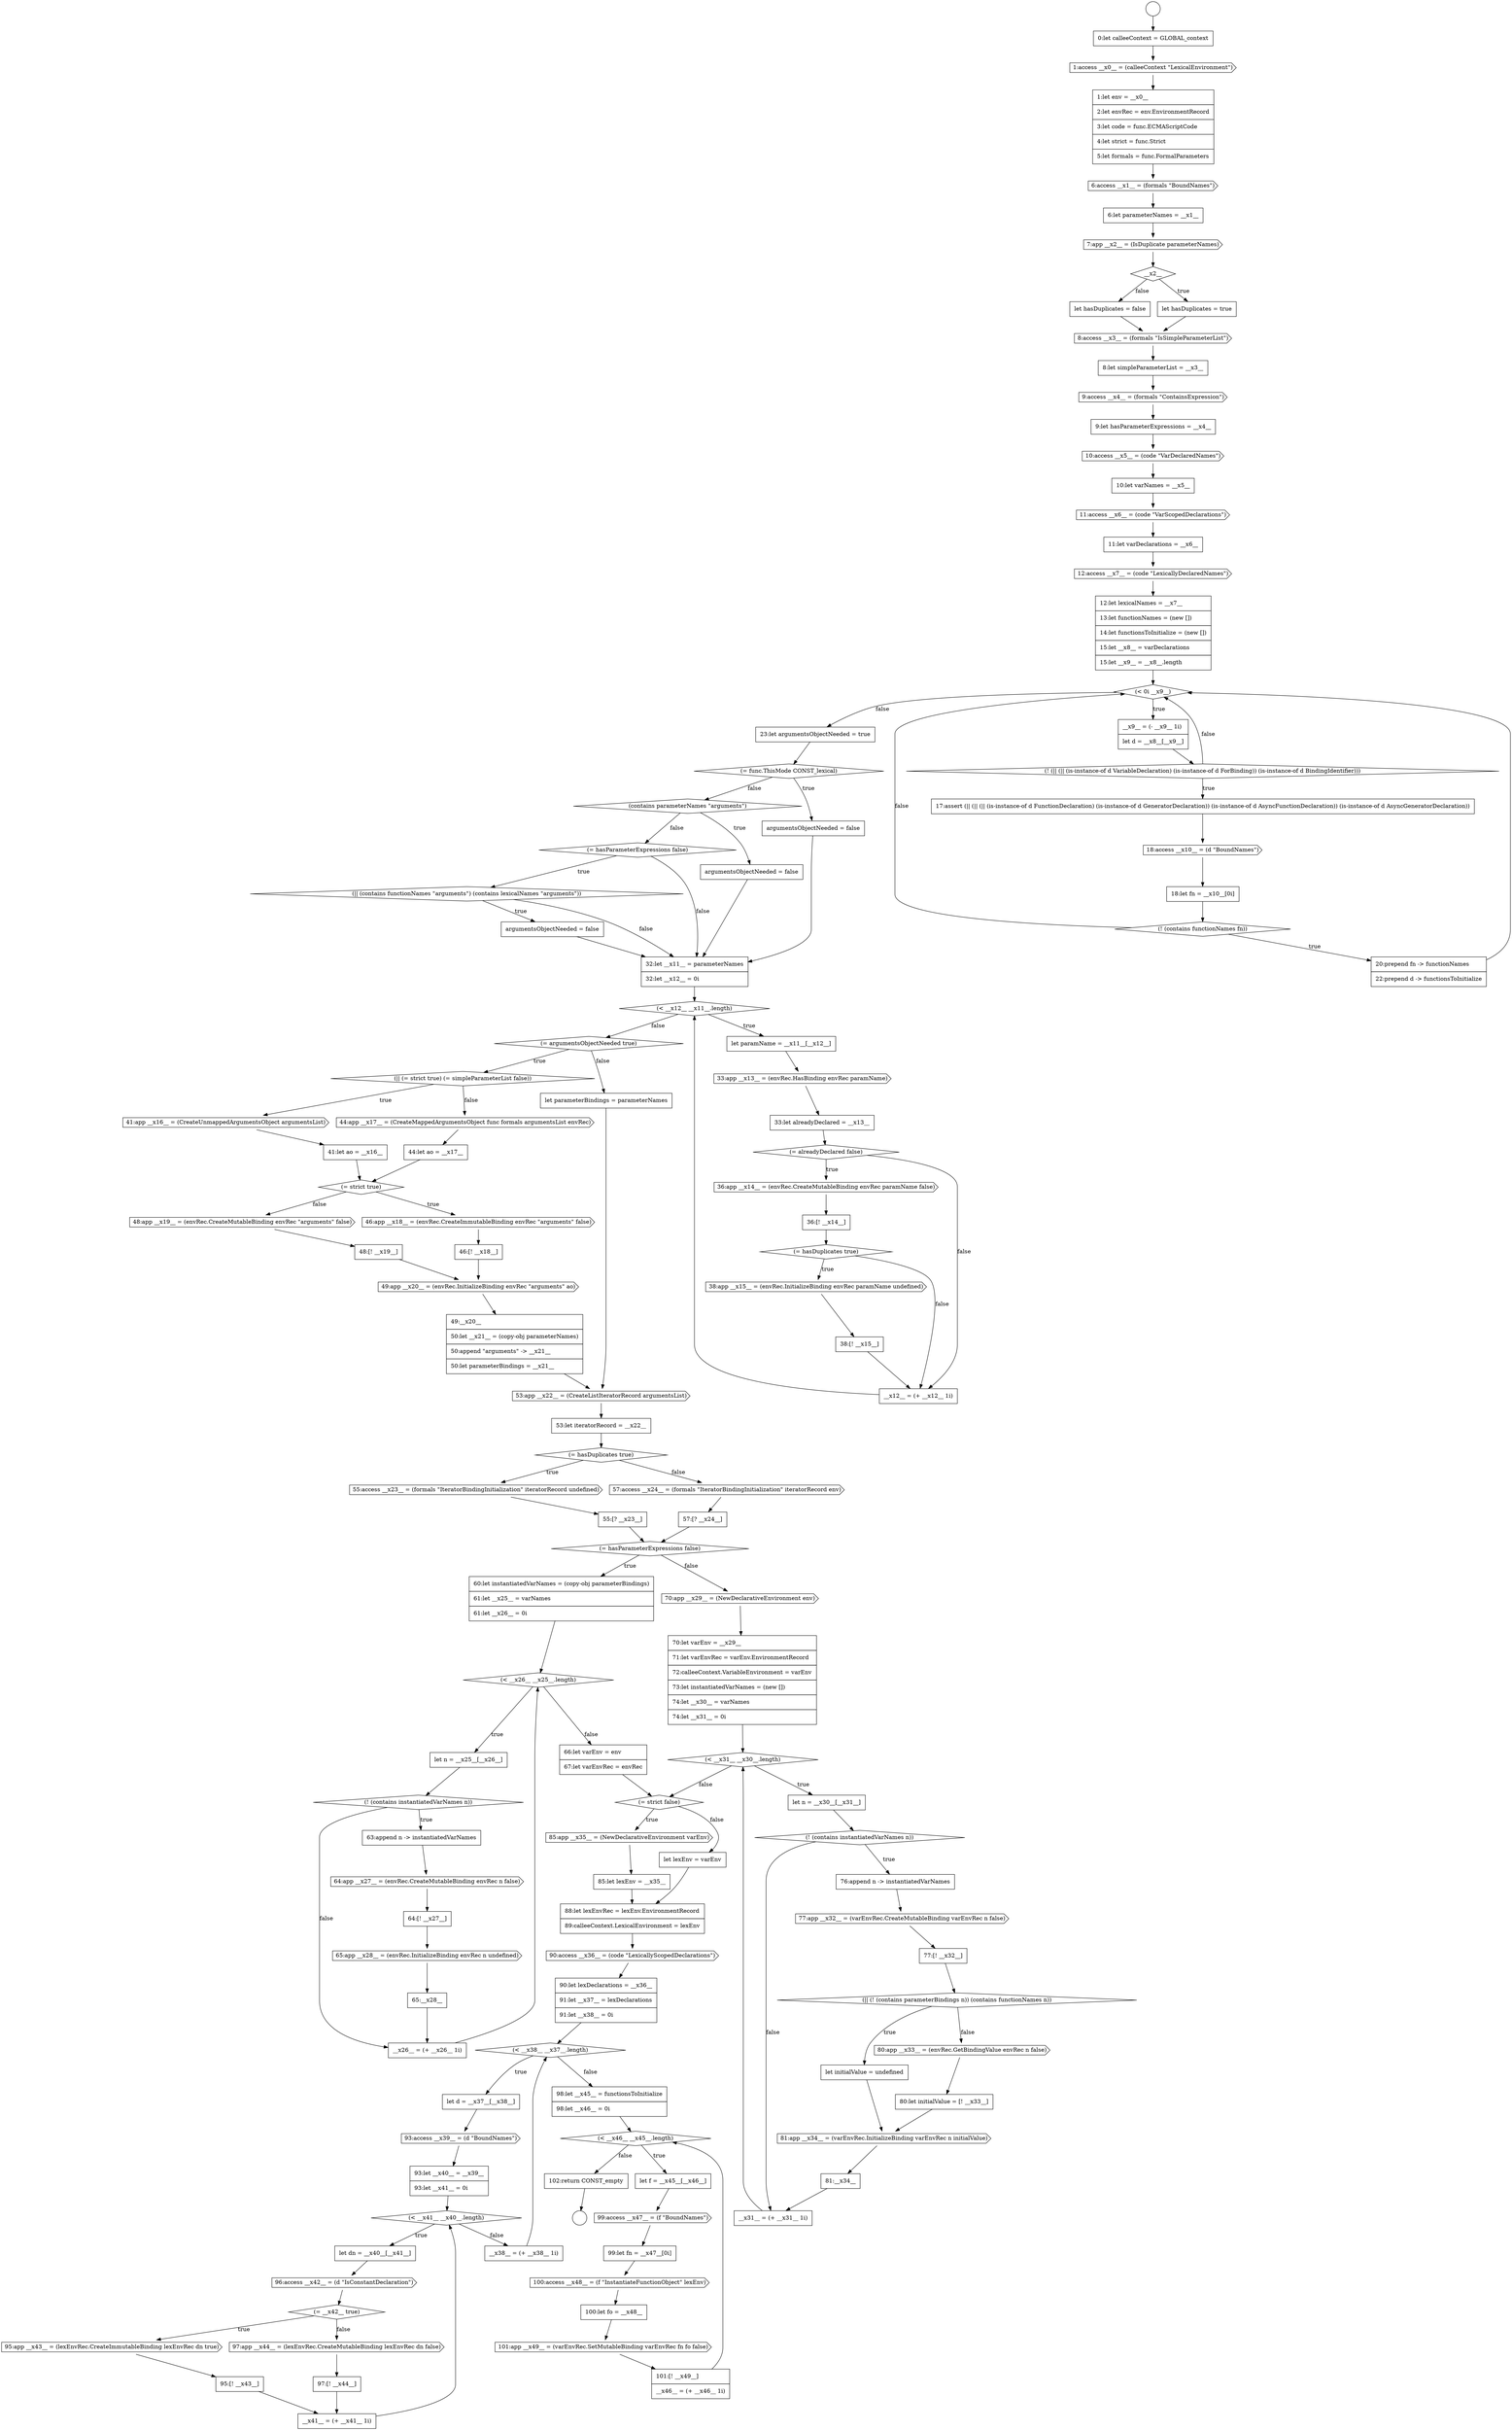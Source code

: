 digraph {
  node69 [shape=none, margin=0, label=<<font color="black">
    <table border="0" cellborder="1" cellspacing="0" cellpadding="10">
      <tr><td align="left">57:[? __x24__]</td></tr>
    </table>
  </font>> color="black" fillcolor="white" style=filled]
  node101 [shape=none, margin=0, label=<<font color="black">
    <table border="0" cellborder="1" cellspacing="0" cellpadding="10">
      <tr><td align="left">88:let lexEnvRec = lexEnv.EnvironmentRecord</td></tr>
      <tr><td align="left">89:calleeContext.LexicalEnvironment = lexEnv</td></tr>
    </table>
  </font>> color="black" fillcolor="white" style=filled]
  node0 [shape=circle label=" " color="black" fillcolor="white" style=filled]
  node88 [shape=cds, label=<<font color="black">77:app __x32__ = (varEnvRec.CreateMutableBinding varEnvRec n false)</font>> color="black" fillcolor="white" style=filled]
  node115 [shape=none, margin=0, label=<<font color="black">
    <table border="0" cellborder="1" cellspacing="0" cellpadding="10">
      <tr><td align="left">97:[! __x44__]</td></tr>
    </table>
  </font>> color="black" fillcolor="white" style=filled]
  node5 [shape=cds, label=<<font color="black">6:access __x1__ = (formals &quot;BoundNames&quot;)</font>> color="black" fillcolor="white" style=filled]
  node120 [shape=none, margin=0, label=<<font color="black">
    <table border="0" cellborder="1" cellspacing="0" cellpadding="10">
      <tr><td align="left">let f = __x45__[__x46__]</td></tr>
    </table>
  </font>> color="black" fillcolor="white" style=filled]
  node10 [shape=none, margin=0, label=<<font color="black">
    <table border="0" cellborder="1" cellspacing="0" cellpadding="10">
      <tr><td align="left">let hasDuplicates = false</td></tr>
    </table>
  </font>> color="black" fillcolor="white" style=filled]
  node56 [shape=cds, label=<<font color="black">46:app __x18__ = (envRec.CreateImmutableBinding envRec &quot;arguments&quot; false)</font>> color="black" fillcolor="white" style=filled]
  node42 [shape=diamond, label=<<font color="black">(= alreadyDeclared false)</font>> color="black" fillcolor="white" style=filled]
  node24 [shape=none, margin=0, label=<<font color="black">
    <table border="0" cellborder="1" cellspacing="0" cellpadding="10">
      <tr><td align="left">17:assert (|| (|| (|| (is-instance-of d FunctionDeclaration) (is-instance-of d GeneratorDeclaration)) (is-instance-of d AsyncFunctionDeclaration)) (is-instance-of d AsyncGeneratorDeclaration))</td></tr>
    </table>
  </font>> color="black" fillcolor="white" style=filled]
  node37 [shape=none, margin=0, label=<<font color="black">
    <table border="0" cellborder="1" cellspacing="0" cellpadding="10">
      <tr><td align="left">32:let __x11__ = parameterNames</td></tr>
      <tr><td align="left">32:let __x12__ = 0i</td></tr>
    </table>
  </font>> color="black" fillcolor="white" style=filled]
  node25 [shape=cds, label=<<font color="black">18:access __x10__ = (d &quot;BoundNames&quot;)</font>> color="black" fillcolor="white" style=filled]
  node52 [shape=none, margin=0, label=<<font color="black">
    <table border="0" cellborder="1" cellspacing="0" cellpadding="10">
      <tr><td align="left">41:let ao = __x16__</td></tr>
    </table>
  </font>> color="black" fillcolor="white" style=filled]
  node14 [shape=none, margin=0, label=<<font color="black">
    <table border="0" cellborder="1" cellspacing="0" cellpadding="10">
      <tr><td align="left">9:let hasParameterExpressions = __x4__</td></tr>
    </table>
  </font>> color="black" fillcolor="white" style=filled]
  node110 [shape=cds, label=<<font color="black">96:access __x42__ = (d &quot;IsConstantDeclaration&quot;)</font>> color="black" fillcolor="white" style=filled]
  node125 [shape=cds, label=<<font color="black">101:app __x49__ = (varEnvRec.SetMutableBinding varEnvRec fn fo false)</font>> color="black" fillcolor="white" style=filled]
  node20 [shape=none, margin=0, label=<<font color="black">
    <table border="0" cellborder="1" cellspacing="0" cellpadding="10">
      <tr><td align="left">12:let lexicalNames = __x7__</td></tr>
      <tr><td align="left">13:let functionNames = (new [])</td></tr>
      <tr><td align="left">14:let functionsToInitialize = (new [])</td></tr>
      <tr><td align="left">15:let __x8__ = varDeclarations</td></tr>
      <tr><td align="left">15:let __x9__ = __x8__.length</td></tr>
    </table>
  </font>> color="black" fillcolor="white" style=filled]
  node46 [shape=cds, label=<<font color="black">38:app __x15__ = (envRec.InitializeBinding envRec paramName undefined)</font>> color="black" fillcolor="white" style=filled]
  node93 [shape=none, margin=0, label=<<font color="black">
    <table border="0" cellborder="1" cellspacing="0" cellpadding="10">
      <tr><td align="left">80:let initialValue = [! __x33__]</td></tr>
    </table>
  </font>> color="black" fillcolor="white" style=filled]
  node57 [shape=none, margin=0, label=<<font color="black">
    <table border="0" cellborder="1" cellspacing="0" cellpadding="10">
      <tr><td align="left">46:[! __x18__]</td></tr>
    </table>
  </font>> color="black" fillcolor="white" style=filled]
  node78 [shape=cds, label=<<font color="black">65:app __x28__ = (envRec.InitializeBinding envRec n undefined)</font>> color="black" fillcolor="white" style=filled]
  node29 [shape=none, margin=0, label=<<font color="black">
    <table border="0" cellborder="1" cellspacing="0" cellpadding="10">
      <tr><td align="left">23:let argumentsObjectNeeded = true</td></tr>
    </table>
  </font>> color="black" fillcolor="white" style=filled]
  node106 [shape=cds, label=<<font color="black">93:access __x39__ = (d &quot;BoundNames&quot;)</font>> color="black" fillcolor="white" style=filled]
  node121 [shape=cds, label=<<font color="black">99:access __x47__ = (f &quot;BoundNames&quot;)</font>> color="black" fillcolor="white" style=filled]
  node84 [shape=diamond, label=<<font color="black">(&lt; __x31__ __x30__.length)</font>> color="black" fillcolor="white" style=filled]
  node61 [shape=none, margin=0, label=<<font color="black">
    <table border="0" cellborder="1" cellspacing="0" cellpadding="10">
      <tr><td align="left">49:__x20__</td></tr>
      <tr><td align="left">50:let __x21__ = (copy-obj parameterNames)</td></tr>
      <tr><td align="left">50:append &quot;arguments&quot; -&gt; __x21__</td></tr>
      <tr><td align="left">50:let parameterBindings = __x21__</td></tr>
    </table>
  </font>> color="black" fillcolor="white" style=filled]
  node89 [shape=none, margin=0, label=<<font color="black">
    <table border="0" cellborder="1" cellspacing="0" cellpadding="10">
      <tr><td align="left">77:[! __x32__]</td></tr>
    </table>
  </font>> color="black" fillcolor="white" style=filled]
  node116 [shape=none, margin=0, label=<<font color="black">
    <table border="0" cellborder="1" cellspacing="0" cellpadding="10">
      <tr><td align="left">__x41__ = (+ __x41__ 1i)</td></tr>
    </table>
  </font>> color="black" fillcolor="white" style=filled]
  node1 [shape=circle label=" " color="black" fillcolor="white" style=filled]
  node74 [shape=diamond, label=<<font color="black">(! (contains instantiatedVarNames n))</font>> color="black" fillcolor="white" style=filled]
  node6 [shape=none, margin=0, label=<<font color="black">
    <table border="0" cellborder="1" cellspacing="0" cellpadding="10">
      <tr><td align="left">6:let parameterNames = __x1__</td></tr>
    </table>
  </font>> color="black" fillcolor="white" style=filled]
  node85 [shape=none, margin=0, label=<<font color="black">
    <table border="0" cellborder="1" cellspacing="0" cellpadding="10">
      <tr><td align="left">let n = __x30__[__x31__]</td></tr>
    </table>
  </font>> color="black" fillcolor="white" style=filled]
  node102 [shape=cds, label=<<font color="black">90:access __x36__ = (code &quot;LexicallyScopedDeclarations&quot;)</font>> color="black" fillcolor="white" style=filled]
  node60 [shape=cds, label=<<font color="black">49:app __x20__ = (envRec.InitializeBinding envRec &quot;arguments&quot; ao)</font>> color="black" fillcolor="white" style=filled]
  node117 [shape=none, margin=0, label=<<font color="black">
    <table border="0" cellborder="1" cellspacing="0" cellpadding="10">
      <tr><td align="left">__x38__ = (+ __x38__ 1i)</td></tr>
    </table>
  </font>> color="black" fillcolor="white" style=filled]
  node70 [shape=diamond, label=<<font color="black">(= hasParameterExpressions false)</font>> color="black" fillcolor="white" style=filled]
  node21 [shape=diamond, label=<<font color="black">(&lt; 0i __x9__)</font>> color="black" fillcolor="white" style=filled]
  node33 [shape=none, margin=0, label=<<font color="black">
    <table border="0" cellborder="1" cellspacing="0" cellpadding="10">
      <tr><td align="left">argumentsObjectNeeded = false</td></tr>
    </table>
  </font>> color="black" fillcolor="white" style=filled]
  node28 [shape=none, margin=0, label=<<font color="black">
    <table border="0" cellborder="1" cellspacing="0" cellpadding="10">
      <tr><td align="left">20:prepend fn -&gt; functionNames</td></tr>
      <tr><td align="left">22:prepend d -&gt; functionsToInitialize</td></tr>
    </table>
  </font>> color="black" fillcolor="white" style=filled]
  node38 [shape=diamond, label=<<font color="black">(&lt; __x12__ __x11__.length)</font>> color="black" fillcolor="white" style=filled]
  node92 [shape=cds, label=<<font color="black">80:app __x33__ = (envRec.GetBindingValue envRec n false)</font>> color="black" fillcolor="white" style=filled]
  node65 [shape=diamond, label=<<font color="black">(= hasDuplicates true)</font>> color="black" fillcolor="white" style=filled]
  node97 [shape=diamond, label=<<font color="black">(= strict false)</font>> color="black" fillcolor="white" style=filled]
  node9 [shape=none, margin=0, label=<<font color="black">
    <table border="0" cellborder="1" cellspacing="0" cellpadding="10">
      <tr><td align="left">let hasDuplicates = true</td></tr>
    </table>
  </font>> color="black" fillcolor="white" style=filled]
  node53 [shape=cds, label=<<font color="black">44:app __x17__ = (CreateMappedArgumentsObject func formals argumentsList envRec)</font>> color="black" fillcolor="white" style=filled]
  node109 [shape=none, margin=0, label=<<font color="black">
    <table border="0" cellborder="1" cellspacing="0" cellpadding="10">
      <tr><td align="left">let dn = __x40__[__x41__]</td></tr>
    </table>
  </font>> color="black" fillcolor="white" style=filled]
  node124 [shape=none, margin=0, label=<<font color="black">
    <table border="0" cellborder="1" cellspacing="0" cellpadding="10">
      <tr><td align="left">100:let fo = __x48__</td></tr>
    </table>
  </font>> color="black" fillcolor="white" style=filled]
  node77 [shape=none, margin=0, label=<<font color="black">
    <table border="0" cellborder="1" cellspacing="0" cellpadding="10">
      <tr><td align="left">64:[! __x27__]</td></tr>
    </table>
  </font>> color="black" fillcolor="white" style=filled]
  node96 [shape=none, margin=0, label=<<font color="black">
    <table border="0" cellborder="1" cellspacing="0" cellpadding="10">
      <tr><td align="left">__x31__ = (+ __x31__ 1i)</td></tr>
    </table>
  </font>> color="black" fillcolor="white" style=filled]
  node13 [shape=cds, label=<<font color="black">9:access __x4__ = (formals &quot;ContainsExpression&quot;)</font>> color="black" fillcolor="white" style=filled]
  node41 [shape=none, margin=0, label=<<font color="black">
    <table border="0" cellborder="1" cellspacing="0" cellpadding="10">
      <tr><td align="left">33:let alreadyDeclared = __x13__</td></tr>
    </table>
  </font>> color="black" fillcolor="white" style=filled]
  node73 [shape=none, margin=0, label=<<font color="black">
    <table border="0" cellborder="1" cellspacing="0" cellpadding="10">
      <tr><td align="left">let n = __x25__[__x26__]</td></tr>
    </table>
  </font>> color="black" fillcolor="white" style=filled]
  node105 [shape=none, margin=0, label=<<font color="black">
    <table border="0" cellborder="1" cellspacing="0" cellpadding="10">
      <tr><td align="left">let d = __x37__[__x38__]</td></tr>
    </table>
  </font>> color="black" fillcolor="white" style=filled]
  node2 [shape=none, margin=0, label=<<font color="black">
    <table border="0" cellborder="1" cellspacing="0" cellpadding="10">
      <tr><td align="left">0:let calleeContext = GLOBAL_context</td></tr>
    </table>
  </font>> color="black" fillcolor="white" style=filled]
  node45 [shape=diamond, label=<<font color="black">(= hasDuplicates true)</font>> color="black" fillcolor="white" style=filled]
  node64 [shape=none, margin=0, label=<<font color="black">
    <table border="0" cellborder="1" cellspacing="0" cellpadding="10">
      <tr><td align="left">53:let iteratorRecord = __x22__</td></tr>
    </table>
  </font>> color="black" fillcolor="white" style=filled]
  node17 [shape=cds, label=<<font color="black">11:access __x6__ = (code &quot;VarScopedDeclarations&quot;)</font>> color="black" fillcolor="white" style=filled]
  node32 [shape=diamond, label=<<font color="black">(contains parameterNames &quot;arguments&quot;)</font>> color="black" fillcolor="white" style=filled]
  node34 [shape=diamond, label=<<font color="black">(= hasParameterExpressions false)</font>> color="black" fillcolor="white" style=filled]
  node22 [shape=none, margin=0, label=<<font color="black">
    <table border="0" cellborder="1" cellspacing="0" cellpadding="10">
      <tr><td align="left">__x9__ = (- __x9__ 1i)</td></tr>
      <tr><td align="left">let d = __x8__[__x9__]</td></tr>
    </table>
  </font>> color="black" fillcolor="white" style=filled]
  node44 [shape=none, margin=0, label=<<font color="black">
    <table border="0" cellborder="1" cellspacing="0" cellpadding="10">
      <tr><td align="left">36:[! __x14__]</td></tr>
    </table>
  </font>> color="black" fillcolor="white" style=filled]
  node27 [shape=diamond, label=<<font color="black">(! (contains functionNames fn))</font>> color="black" fillcolor="white" style=filled]
  node59 [shape=none, margin=0, label=<<font color="black">
    <table border="0" cellborder="1" cellspacing="0" cellpadding="10">
      <tr><td align="left">48:[! __x19__]</td></tr>
    </table>
  </font>> color="black" fillcolor="white" style=filled]
  node118 [shape=none, margin=0, label=<<font color="black">
    <table border="0" cellborder="1" cellspacing="0" cellpadding="10">
      <tr><td align="left">98:let __x45__ = functionsToInitialize</td></tr>
      <tr><td align="left">98:let __x46__ = 0i</td></tr>
    </table>
  </font>> color="black" fillcolor="white" style=filled]
  node71 [shape=none, margin=0, label=<<font color="black">
    <table border="0" cellborder="1" cellspacing="0" cellpadding="10">
      <tr><td align="left">60:let instantiatedVarNames = (copy-obj parameterBindings)</td></tr>
      <tr><td align="left">61:let __x25__ = varNames</td></tr>
      <tr><td align="left">61:let __x26__ = 0i</td></tr>
    </table>
  </font>> color="black" fillcolor="white" style=filled]
  node12 [shape=none, margin=0, label=<<font color="black">
    <table border="0" cellborder="1" cellspacing="0" cellpadding="10">
      <tr><td align="left">8:let simpleParameterList = __x3__</td></tr>
    </table>
  </font>> color="black" fillcolor="white" style=filled]
  node54 [shape=none, margin=0, label=<<font color="black">
    <table border="0" cellborder="1" cellspacing="0" cellpadding="10">
      <tr><td align="left">44:let ao = __x17__</td></tr>
    </table>
  </font>> color="black" fillcolor="white" style=filled]
  node49 [shape=diamond, label=<<font color="black">(= argumentsObjectNeeded true)</font>> color="black" fillcolor="white" style=filled]
  node86 [shape=diamond, label=<<font color="black">(! (contains instantiatedVarNames n))</font>> color="black" fillcolor="white" style=filled]
  node113 [shape=none, margin=0, label=<<font color="black">
    <table border="0" cellborder="1" cellspacing="0" cellpadding="10">
      <tr><td align="left">95:[! __x43__]</td></tr>
    </table>
  </font>> color="black" fillcolor="white" style=filled]
  node81 [shape=none, margin=0, label=<<font color="black">
    <table border="0" cellborder="1" cellspacing="0" cellpadding="10">
      <tr><td align="left">66:let varEnv = env</td></tr>
      <tr><td align="left">67:let varEnvRec = envRec</td></tr>
    </table>
  </font>> color="black" fillcolor="white" style=filled]
  node76 [shape=cds, label=<<font color="black">64:app __x27__ = (envRec.CreateMutableBinding envRec n false)</font>> color="black" fillcolor="white" style=filled]
  node7 [shape=cds, label=<<font color="black">7:app __x2__ = (IsDuplicate parameterNames)</font>> color="black" fillcolor="white" style=filled]
  node39 [shape=none, margin=0, label=<<font color="black">
    <table border="0" cellborder="1" cellspacing="0" cellpadding="10">
      <tr><td align="left">let paramName = __x11__[__x12__]</td></tr>
    </table>
  </font>> color="black" fillcolor="white" style=filled]
  node98 [shape=cds, label=<<font color="black">85:app __x35__ = (NewDeclarativeEnvironment varEnv)</font>> color="black" fillcolor="white" style=filled]
  node103 [shape=none, margin=0, label=<<font color="black">
    <table border="0" cellborder="1" cellspacing="0" cellpadding="10">
      <tr><td align="left">90:let lexDeclarations = __x36__</td></tr>
      <tr><td align="left">91:let __x37__ = lexDeclarations</td></tr>
      <tr><td align="left">91:let __x38__ = 0i</td></tr>
    </table>
  </font>> color="black" fillcolor="white" style=filled]
  node91 [shape=none, margin=0, label=<<font color="black">
    <table border="0" cellborder="1" cellspacing="0" cellpadding="10">
      <tr><td align="left">let initialValue = undefined</td></tr>
    </table>
  </font>> color="black" fillcolor="white" style=filled]
  node66 [shape=cds, label=<<font color="black">55:access __x23__ = (formals &quot;IteratorBindingInitialization&quot; iteratorRecord undefined)</font>> color="black" fillcolor="white" style=filled]
  node108 [shape=diamond, label=<<font color="black">(&lt; __x41__ __x40__.length)</font>> color="black" fillcolor="white" style=filled]
  node3 [shape=cds, label=<<font color="black">1:access __x0__ = (calleeContext &quot;LexicalEnvironment&quot;)</font>> color="black" fillcolor="white" style=filled]
  node80 [shape=none, margin=0, label=<<font color="black">
    <table border="0" cellborder="1" cellspacing="0" cellpadding="10">
      <tr><td align="left">__x26__ = (+ __x26__ 1i)</td></tr>
    </table>
  </font>> color="black" fillcolor="white" style=filled]
  node35 [shape=diamond, label=<<font color="black">(|| (contains functionNames &quot;arguments&quot;) (contains lexicalNames &quot;arguments&quot;))</font>> color="black" fillcolor="white" style=filled]
  node112 [shape=cds, label=<<font color="black">95:app __x43__ = (lexEnvRec.CreateImmutableBinding lexEnvRec dn true)</font>> color="black" fillcolor="white" style=filled]
  node123 [shape=cds, label=<<font color="black">100:access __x48__ = (f &quot;InstantiateFunctionObject&quot; lexEnv)</font>> color="black" fillcolor="white" style=filled]
  node48 [shape=none, margin=0, label=<<font color="black">
    <table border="0" cellborder="1" cellspacing="0" cellpadding="10">
      <tr><td align="left">__x12__ = (+ __x12__ 1i)</td></tr>
    </table>
  </font>> color="black" fillcolor="white" style=filled]
  node63 [shape=cds, label=<<font color="black">53:app __x22__ = (CreateListIteratorRecord argumentsList)</font>> color="black" fillcolor="white" style=filled]
  node18 [shape=none, margin=0, label=<<font color="black">
    <table border="0" cellborder="1" cellspacing="0" cellpadding="10">
      <tr><td align="left">11:let varDeclarations = __x6__</td></tr>
    </table>
  </font>> color="black" fillcolor="white" style=filled]
  node95 [shape=none, margin=0, label=<<font color="black">
    <table border="0" cellborder="1" cellspacing="0" cellpadding="10">
      <tr><td align="left">81:__x34__</td></tr>
    </table>
  </font>> color="black" fillcolor="white" style=filled]
  node50 [shape=diamond, label=<<font color="black">(|| (= strict true) (= simpleParameterList false))</font>> color="black" fillcolor="white" style=filled]
  node67 [shape=none, margin=0, label=<<font color="black">
    <table border="0" cellborder="1" cellspacing="0" cellpadding="10">
      <tr><td align="left">55:[? __x23__]</td></tr>
    </table>
  </font>> color="black" fillcolor="white" style=filled]
  node16 [shape=none, margin=0, label=<<font color="black">
    <table border="0" cellborder="1" cellspacing="0" cellpadding="10">
      <tr><td align="left">10:let varNames = __x5__</td></tr>
    </table>
  </font>> color="black" fillcolor="white" style=filled]
  node127 [shape=none, margin=0, label=<<font color="black">
    <table border="0" cellborder="1" cellspacing="0" cellpadding="10">
      <tr><td align="left">102:return CONST_empty</td></tr>
    </table>
  </font>> color="black" fillcolor="white" style=filled]
  node31 [shape=none, margin=0, label=<<font color="black">
    <table border="0" cellborder="1" cellspacing="0" cellpadding="10">
      <tr><td align="left">argumentsObjectNeeded = false</td></tr>
    </table>
  </font>> color="black" fillcolor="white" style=filled]
  node11 [shape=cds, label=<<font color="black">8:access __x3__ = (formals &quot;IsSimpleParameterList&quot;)</font>> color="black" fillcolor="white" style=filled]
  node72 [shape=diamond, label=<<font color="black">(&lt; __x26__ __x25__.length)</font>> color="black" fillcolor="white" style=filled]
  node43 [shape=cds, label=<<font color="black">36:app __x14__ = (envRec.CreateMutableBinding envRec paramName false)</font>> color="black" fillcolor="white" style=filled]
  node99 [shape=none, margin=0, label=<<font color="black">
    <table border="0" cellborder="1" cellspacing="0" cellpadding="10">
      <tr><td align="left">85:let lexEnv = __x35__</td></tr>
    </table>
  </font>> color="black" fillcolor="white" style=filled]
  node87 [shape=none, margin=0, label=<<font color="black">
    <table border="0" cellborder="1" cellspacing="0" cellpadding="10">
      <tr><td align="left">76:append n -&gt; instantiatedVarNames</td></tr>
    </table>
  </font>> color="black" fillcolor="white" style=filled]
  node104 [shape=diamond, label=<<font color="black">(&lt; __x38__ __x37__.length)</font>> color="black" fillcolor="white" style=filled]
  node40 [shape=cds, label=<<font color="black">33:app __x13__ = (envRec.HasBinding envRec paramName)</font>> color="black" fillcolor="white" style=filled]
  node26 [shape=none, margin=0, label=<<font color="black">
    <table border="0" cellborder="1" cellspacing="0" cellpadding="10">
      <tr><td align="left">18:let fn = __x10__[0i]</td></tr>
    </table>
  </font>> color="black" fillcolor="white" style=filled]
  node23 [shape=diamond, label=<<font color="black">(! (|| (|| (is-instance-of d VariableDeclaration) (is-instance-of d ForBinding)) (is-instance-of d BindingIdentifier)))</font>> color="black" fillcolor="white" style=filled]
  node55 [shape=diamond, label=<<font color="black">(= strict true)</font>> color="black" fillcolor="white" style=filled]
  node114 [shape=cds, label=<<font color="black">97:app __x44__ = (lexEnvRec.CreateMutableBinding lexEnvRec dn false)</font>> color="black" fillcolor="white" style=filled]
  node8 [shape=diamond, label=<<font color="black">__x2__</font>> color="black" fillcolor="white" style=filled]
  node75 [shape=none, margin=0, label=<<font color="black">
    <table border="0" cellborder="1" cellspacing="0" cellpadding="10">
      <tr><td align="left">63:append n -&gt; instantiatedVarNames</td></tr>
    </table>
  </font>> color="black" fillcolor="white" style=filled]
  node82 [shape=cds, label=<<font color="black">70:app __x29__ = (NewDeclarativeEnvironment env)</font>> color="black" fillcolor="white" style=filled]
  node119 [shape=diamond, label=<<font color="black">(&lt; __x46__ __x45__.length)</font>> color="black" fillcolor="white" style=filled]
  node58 [shape=cds, label=<<font color="black">48:app __x19__ = (envRec.CreateMutableBinding envRec &quot;arguments&quot; false)</font>> color="black" fillcolor="white" style=filled]
  node36 [shape=none, margin=0, label=<<font color="black">
    <table border="0" cellborder="1" cellspacing="0" cellpadding="10">
      <tr><td align="left">argumentsObjectNeeded = false</td></tr>
    </table>
  </font>> color="black" fillcolor="white" style=filled]
  node30 [shape=diamond, label=<<font color="black">(= func.ThisMode CONST_lexical)</font>> color="black" fillcolor="white" style=filled]
  node51 [shape=cds, label=<<font color="black">41:app __x16__ = (CreateUnmappedArgumentsObject argumentsList)</font>> color="black" fillcolor="white" style=filled]
  node19 [shape=cds, label=<<font color="black">12:access __x7__ = (code &quot;LexicallyDeclaredNames&quot;)</font>> color="black" fillcolor="white" style=filled]
  node107 [shape=none, margin=0, label=<<font color="black">
    <table border="0" cellborder="1" cellspacing="0" cellpadding="10">
      <tr><td align="left">93:let __x40__ = __x39__</td></tr>
      <tr><td align="left">93:let __x41__ = 0i</td></tr>
    </table>
  </font>> color="black" fillcolor="white" style=filled]
  node4 [shape=none, margin=0, label=<<font color="black">
    <table border="0" cellborder="1" cellspacing="0" cellpadding="10">
      <tr><td align="left">1:let env = __x0__</td></tr>
      <tr><td align="left">2:let envRec = env.EnvironmentRecord</td></tr>
      <tr><td align="left">3:let code = func.ECMAScriptCode</td></tr>
      <tr><td align="left">4:let strict = func.Strict</td></tr>
      <tr><td align="left">5:let formals = func.FormalParameters</td></tr>
    </table>
  </font>> color="black" fillcolor="white" style=filled]
  node126 [shape=none, margin=0, label=<<font color="black">
    <table border="0" cellborder="1" cellspacing="0" cellpadding="10">
      <tr><td align="left">101:[! __x49__]</td></tr>
      <tr><td align="left">__x46__ = (+ __x46__ 1i)</td></tr>
    </table>
  </font>> color="black" fillcolor="white" style=filled]
  node79 [shape=none, margin=0, label=<<font color="black">
    <table border="0" cellborder="1" cellspacing="0" cellpadding="10">
      <tr><td align="left">65:__x28__</td></tr>
    </table>
  </font>> color="black" fillcolor="white" style=filled]
  node94 [shape=cds, label=<<font color="black">81:app __x34__ = (varEnvRec.InitializeBinding varEnvRec n initialValue)</font>> color="black" fillcolor="white" style=filled]
  node47 [shape=none, margin=0, label=<<font color="black">
    <table border="0" cellborder="1" cellspacing="0" cellpadding="10">
      <tr><td align="left">38:[! __x15__]</td></tr>
    </table>
  </font>> color="black" fillcolor="white" style=filled]
  node15 [shape=cds, label=<<font color="black">10:access __x5__ = (code &quot;VarDeclaredNames&quot;)</font>> color="black" fillcolor="white" style=filled]
  node68 [shape=cds, label=<<font color="black">57:access __x24__ = (formals &quot;IteratorBindingInitialization&quot; iteratorRecord env)</font>> color="black" fillcolor="white" style=filled]
  node62 [shape=none, margin=0, label=<<font color="black">
    <table border="0" cellborder="1" cellspacing="0" cellpadding="10">
      <tr><td align="left">let parameterBindings = parameterNames</td></tr>
    </table>
  </font>> color="black" fillcolor="white" style=filled]
  node122 [shape=none, margin=0, label=<<font color="black">
    <table border="0" cellborder="1" cellspacing="0" cellpadding="10">
      <tr><td align="left">99:let fn = __x47__[0i]</td></tr>
    </table>
  </font>> color="black" fillcolor="white" style=filled]
  node83 [shape=none, margin=0, label=<<font color="black">
    <table border="0" cellborder="1" cellspacing="0" cellpadding="10">
      <tr><td align="left">70:let varEnv = __x29__</td></tr>
      <tr><td align="left">71:let varEnvRec = varEnv.EnvironmentRecord</td></tr>
      <tr><td align="left">72:calleeContext.VariableEnvironment = varEnv</td></tr>
      <tr><td align="left">73:let instantiatedVarNames = (new [])</td></tr>
      <tr><td align="left">74:let __x30__ = varNames</td></tr>
      <tr><td align="left">74:let __x31__ = 0i</td></tr>
    </table>
  </font>> color="black" fillcolor="white" style=filled]
  node100 [shape=none, margin=0, label=<<font color="black">
    <table border="0" cellborder="1" cellspacing="0" cellpadding="10">
      <tr><td align="left">let lexEnv = varEnv</td></tr>
    </table>
  </font>> color="black" fillcolor="white" style=filled]
  node90 [shape=diamond, label=<<font color="black">(|| (! (contains parameterBindings n)) (contains functionNames n))</font>> color="black" fillcolor="white" style=filled]
  node111 [shape=diamond, label=<<font color="black">(= __x42__ true)</font>> color="black" fillcolor="white" style=filled]
  node11 -> node12 [ color="black"]
  node69 -> node70 [ color="black"]
  node80 -> node72 [ color="black"]
  node5 -> node6 [ color="black"]
  node53 -> node54 [ color="black"]
  node3 -> node4 [ color="black"]
  node115 -> node116 [ color="black"]
  node91 -> node94 [ color="black"]
  node63 -> node64 [ color="black"]
  node111 -> node112 [label=<<font color="black">true</font>> color="black"]
  node111 -> node114 [label=<<font color="black">false</font>> color="black"]
  node55 -> node56 [label=<<font color="black">true</font>> color="black"]
  node55 -> node58 [label=<<font color="black">false</font>> color="black"]
  node64 -> node65 [ color="black"]
  node29 -> node30 [ color="black"]
  node116 -> node108 [ color="black"]
  node107 -> node108 [ color="black"]
  node52 -> node55 [ color="black"]
  node7 -> node8 [ color="black"]
  node54 -> node55 [ color="black"]
  node123 -> node124 [ color="black"]
  node28 -> node21 [ color="black"]
  node18 -> node19 [ color="black"]
  node39 -> node40 [ color="black"]
  node48 -> node38 [ color="black"]
  node104 -> node105 [label=<<font color="black">true</font>> color="black"]
  node104 -> node118 [label=<<font color="black">false</font>> color="black"]
  node66 -> node67 [ color="black"]
  node124 -> node125 [ color="black"]
  node71 -> node72 [ color="black"]
  node27 -> node28 [label=<<font color="black">true</font>> color="black"]
  node27 -> node21 [label=<<font color="black">false</font>> color="black"]
  node84 -> node85 [label=<<font color="black">true</font>> color="black"]
  node84 -> node97 [label=<<font color="black">false</font>> color="black"]
  node2 -> node3 [ color="black"]
  node15 -> node16 [ color="black"]
  node62 -> node63 [ color="black"]
  node109 -> node110 [ color="black"]
  node83 -> node84 [ color="black"]
  node96 -> node84 [ color="black"]
  node35 -> node36 [label=<<font color="black">true</font>> color="black"]
  node35 -> node37 [label=<<font color="black">false</font>> color="black"]
  node19 -> node20 [ color="black"]
  node113 -> node116 [ color="black"]
  node45 -> node46 [label=<<font color="black">true</font>> color="black"]
  node45 -> node48 [label=<<font color="black">false</font>> color="black"]
  node13 -> node14 [ color="black"]
  node122 -> node123 [ color="black"]
  node93 -> node94 [ color="black"]
  node98 -> node99 [ color="black"]
  node79 -> node80 [ color="black"]
  node99 -> node101 [ color="black"]
  node74 -> node75 [label=<<font color="black">true</font>> color="black"]
  node74 -> node80 [label=<<font color="black">false</font>> color="black"]
  node12 -> node13 [ color="black"]
  node97 -> node98 [label=<<font color="black">true</font>> color="black"]
  node97 -> node100 [label=<<font color="black">false</font>> color="black"]
  node23 -> node24 [label=<<font color="black">true</font>> color="black"]
  node23 -> node21 [label=<<font color="black">false</font>> color="black"]
  node101 -> node102 [ color="black"]
  node0 -> node2 [ color="black"]
  node75 -> node76 [ color="black"]
  node38 -> node39 [label=<<font color="black">true</font>> color="black"]
  node38 -> node49 [label=<<font color="black">false</font>> color="black"]
  node36 -> node37 [ color="black"]
  node125 -> node126 [ color="black"]
  node67 -> node70 [ color="black"]
  node22 -> node23 [ color="black"]
  node6 -> node7 [ color="black"]
  node76 -> node77 [ color="black"]
  node87 -> node88 [ color="black"]
  node43 -> node44 [ color="black"]
  node81 -> node97 [ color="black"]
  node44 -> node45 [ color="black"]
  node37 -> node38 [ color="black"]
  node68 -> node69 [ color="black"]
  node65 -> node66 [label=<<font color="black">true</font>> color="black"]
  node65 -> node68 [label=<<font color="black">false</font>> color="black"]
  node42 -> node43 [label=<<font color="black">true</font>> color="black"]
  node42 -> node48 [label=<<font color="black">false</font>> color="black"]
  node120 -> node121 [ color="black"]
  node14 -> node15 [ color="black"]
  node108 -> node109 [label=<<font color="black">true</font>> color="black"]
  node108 -> node117 [label=<<font color="black">false</font>> color="black"]
  node40 -> node41 [ color="black"]
  node30 -> node31 [label=<<font color="black">true</font>> color="black"]
  node30 -> node32 [label=<<font color="black">false</font>> color="black"]
  node118 -> node119 [ color="black"]
  node21 -> node22 [label=<<font color="black">true</font>> color="black"]
  node21 -> node29 [label=<<font color="black">false</font>> color="black"]
  node32 -> node33 [label=<<font color="black">true</font>> color="black"]
  node32 -> node34 [label=<<font color="black">false</font>> color="black"]
  node77 -> node78 [ color="black"]
  node26 -> node27 [ color="black"]
  node103 -> node104 [ color="black"]
  node94 -> node95 [ color="black"]
  node78 -> node79 [ color="black"]
  node102 -> node103 [ color="black"]
  node10 -> node11 [ color="black"]
  node72 -> node73 [label=<<font color="black">true</font>> color="black"]
  node72 -> node81 [label=<<font color="black">false</font>> color="black"]
  node117 -> node104 [ color="black"]
  node88 -> node89 [ color="black"]
  node47 -> node48 [ color="black"]
  node105 -> node106 [ color="black"]
  node4 -> node5 [ color="black"]
  node51 -> node52 [ color="black"]
  node119 -> node120 [label=<<font color="black">true</font>> color="black"]
  node119 -> node127 [label=<<font color="black">false</font>> color="black"]
  node114 -> node115 [ color="black"]
  node126 -> node119 [ color="black"]
  node25 -> node26 [ color="black"]
  node86 -> node87 [label=<<font color="black">true</font>> color="black"]
  node86 -> node96 [label=<<font color="black">false</font>> color="black"]
  node49 -> node50 [label=<<font color="black">true</font>> color="black"]
  node49 -> node62 [label=<<font color="black">false</font>> color="black"]
  node127 -> node1 [ color="black"]
  node73 -> node74 [ color="black"]
  node59 -> node60 [ color="black"]
  node20 -> node21 [ color="black"]
  node56 -> node57 [ color="black"]
  node60 -> node61 [ color="black"]
  node24 -> node25 [ color="black"]
  node112 -> node113 [ color="black"]
  node31 -> node37 [ color="black"]
  node92 -> node93 [ color="black"]
  node82 -> node83 [ color="black"]
  node50 -> node51 [label=<<font color="black">true</font>> color="black"]
  node50 -> node53 [label=<<font color="black">false</font>> color="black"]
  node16 -> node17 [ color="black"]
  node89 -> node90 [ color="black"]
  node95 -> node96 [ color="black"]
  node46 -> node47 [ color="black"]
  node58 -> node59 [ color="black"]
  node100 -> node101 [ color="black"]
  node121 -> node122 [ color="black"]
  node70 -> node71 [label=<<font color="black">true</font>> color="black"]
  node70 -> node82 [label=<<font color="black">false</font>> color="black"]
  node9 -> node11 [ color="black"]
  node57 -> node60 [ color="black"]
  node8 -> node9 [label=<<font color="black">true</font>> color="black"]
  node8 -> node10 [label=<<font color="black">false</font>> color="black"]
  node106 -> node107 [ color="black"]
  node85 -> node86 [ color="black"]
  node33 -> node37 [ color="black"]
  node110 -> node111 [ color="black"]
  node17 -> node18 [ color="black"]
  node61 -> node63 [ color="black"]
  node90 -> node91 [label=<<font color="black">true</font>> color="black"]
  node90 -> node92 [label=<<font color="black">false</font>> color="black"]
  node41 -> node42 [ color="black"]
  node34 -> node35 [label=<<font color="black">true</font>> color="black"]
  node34 -> node37 [label=<<font color="black">false</font>> color="black"]
}
